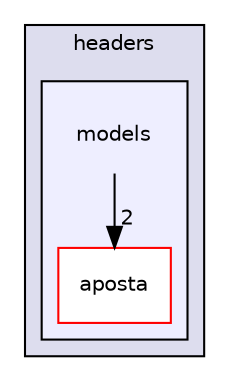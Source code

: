 digraph "code/headers/models" {
  compound=true
  node [ fontsize="10", fontname="Helvetica"];
  edge [ labelfontsize="10", labelfontname="Helvetica"];
  subgraph clusterdir_0738ad253578b95ec63fca032667c09c {
    graph [ bgcolor="#ddddee", pencolor="black", label="headers" fontname="Helvetica", fontsize="10", URL="dir_0738ad253578b95ec63fca032667c09c.html"]
  subgraph clusterdir_1de32022380623a420f43826aeb771bc {
    graph [ bgcolor="#eeeeff", pencolor="black", label="" URL="dir_1de32022380623a420f43826aeb771bc.html"];
    dir_1de32022380623a420f43826aeb771bc [shape=plaintext label="models"];
    dir_93dedd8997a00b7bc27b83991bb5a0d6 [shape=box label="aposta" color="red" fillcolor="white" style="filled" URL="dir_93dedd8997a00b7bc27b83991bb5a0d6.html"];
  }
  }
  dir_1de32022380623a420f43826aeb771bc->dir_93dedd8997a00b7bc27b83991bb5a0d6 [headlabel="2", labeldistance=1.5 headhref="dir_000003_000004.html"];
}

